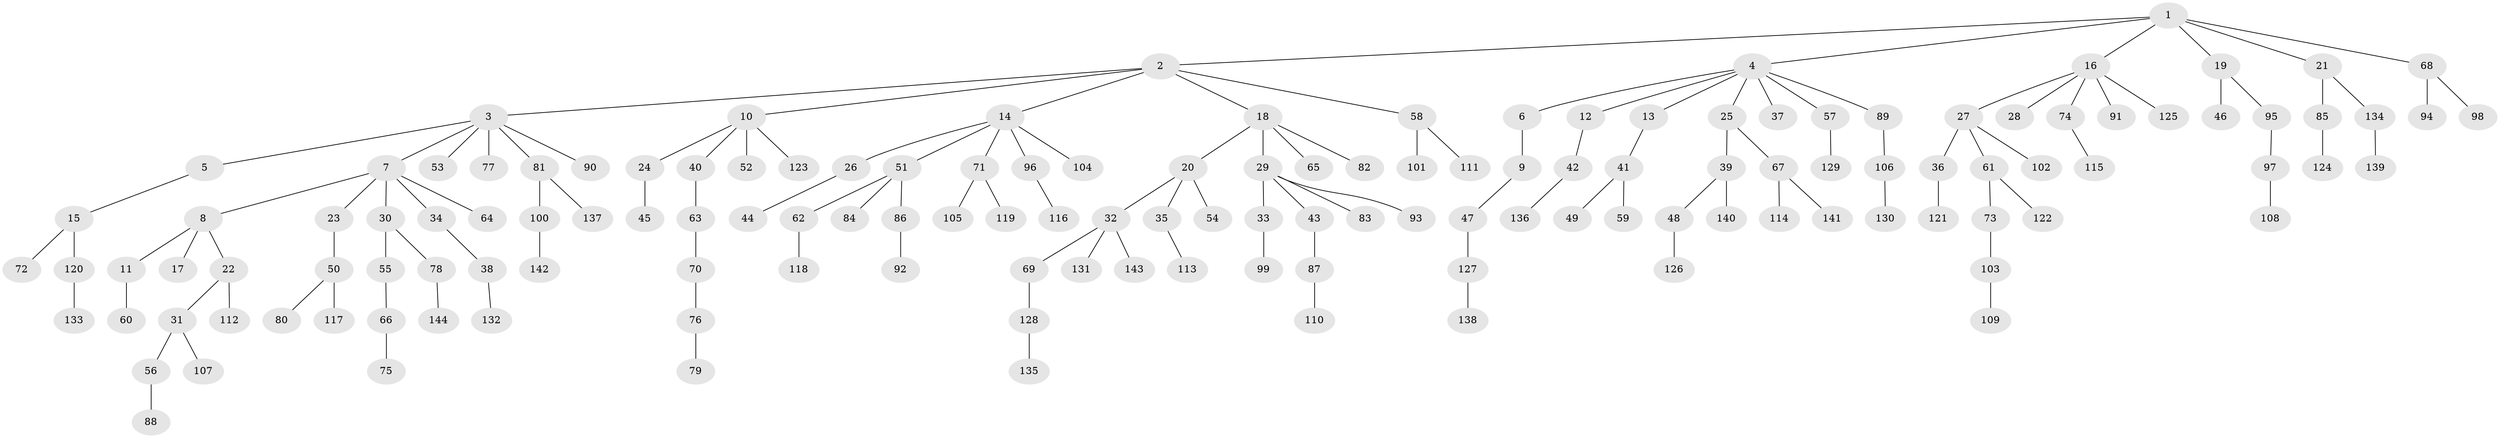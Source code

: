 // coarse degree distribution, {9: 0.023255813953488372, 7: 0.046511627906976744, 8: 0.023255813953488372, 2: 0.18604651162790697, 1: 0.6744186046511628, 5: 0.023255813953488372, 3: 0.023255813953488372}
// Generated by graph-tools (version 1.1) at 2025/19/03/04/25 18:19:11]
// undirected, 144 vertices, 143 edges
graph export_dot {
graph [start="1"]
  node [color=gray90,style=filled];
  1;
  2;
  3;
  4;
  5;
  6;
  7;
  8;
  9;
  10;
  11;
  12;
  13;
  14;
  15;
  16;
  17;
  18;
  19;
  20;
  21;
  22;
  23;
  24;
  25;
  26;
  27;
  28;
  29;
  30;
  31;
  32;
  33;
  34;
  35;
  36;
  37;
  38;
  39;
  40;
  41;
  42;
  43;
  44;
  45;
  46;
  47;
  48;
  49;
  50;
  51;
  52;
  53;
  54;
  55;
  56;
  57;
  58;
  59;
  60;
  61;
  62;
  63;
  64;
  65;
  66;
  67;
  68;
  69;
  70;
  71;
  72;
  73;
  74;
  75;
  76;
  77;
  78;
  79;
  80;
  81;
  82;
  83;
  84;
  85;
  86;
  87;
  88;
  89;
  90;
  91;
  92;
  93;
  94;
  95;
  96;
  97;
  98;
  99;
  100;
  101;
  102;
  103;
  104;
  105;
  106;
  107;
  108;
  109;
  110;
  111;
  112;
  113;
  114;
  115;
  116;
  117;
  118;
  119;
  120;
  121;
  122;
  123;
  124;
  125;
  126;
  127;
  128;
  129;
  130;
  131;
  132;
  133;
  134;
  135;
  136;
  137;
  138;
  139;
  140;
  141;
  142;
  143;
  144;
  1 -- 2;
  1 -- 4;
  1 -- 16;
  1 -- 19;
  1 -- 21;
  1 -- 68;
  2 -- 3;
  2 -- 10;
  2 -- 14;
  2 -- 18;
  2 -- 58;
  3 -- 5;
  3 -- 7;
  3 -- 53;
  3 -- 77;
  3 -- 81;
  3 -- 90;
  4 -- 6;
  4 -- 12;
  4 -- 13;
  4 -- 25;
  4 -- 37;
  4 -- 57;
  4 -- 89;
  5 -- 15;
  6 -- 9;
  7 -- 8;
  7 -- 23;
  7 -- 30;
  7 -- 34;
  7 -- 64;
  8 -- 11;
  8 -- 17;
  8 -- 22;
  9 -- 47;
  10 -- 24;
  10 -- 40;
  10 -- 52;
  10 -- 123;
  11 -- 60;
  12 -- 42;
  13 -- 41;
  14 -- 26;
  14 -- 51;
  14 -- 71;
  14 -- 96;
  14 -- 104;
  15 -- 72;
  15 -- 120;
  16 -- 27;
  16 -- 28;
  16 -- 74;
  16 -- 91;
  16 -- 125;
  18 -- 20;
  18 -- 29;
  18 -- 65;
  18 -- 82;
  19 -- 46;
  19 -- 95;
  20 -- 32;
  20 -- 35;
  20 -- 54;
  21 -- 85;
  21 -- 134;
  22 -- 31;
  22 -- 112;
  23 -- 50;
  24 -- 45;
  25 -- 39;
  25 -- 67;
  26 -- 44;
  27 -- 36;
  27 -- 61;
  27 -- 102;
  29 -- 33;
  29 -- 43;
  29 -- 83;
  29 -- 93;
  30 -- 55;
  30 -- 78;
  31 -- 56;
  31 -- 107;
  32 -- 69;
  32 -- 131;
  32 -- 143;
  33 -- 99;
  34 -- 38;
  35 -- 113;
  36 -- 121;
  38 -- 132;
  39 -- 48;
  39 -- 140;
  40 -- 63;
  41 -- 49;
  41 -- 59;
  42 -- 136;
  43 -- 87;
  47 -- 127;
  48 -- 126;
  50 -- 80;
  50 -- 117;
  51 -- 62;
  51 -- 84;
  51 -- 86;
  55 -- 66;
  56 -- 88;
  57 -- 129;
  58 -- 101;
  58 -- 111;
  61 -- 73;
  61 -- 122;
  62 -- 118;
  63 -- 70;
  66 -- 75;
  67 -- 114;
  67 -- 141;
  68 -- 94;
  68 -- 98;
  69 -- 128;
  70 -- 76;
  71 -- 105;
  71 -- 119;
  73 -- 103;
  74 -- 115;
  76 -- 79;
  78 -- 144;
  81 -- 100;
  81 -- 137;
  85 -- 124;
  86 -- 92;
  87 -- 110;
  89 -- 106;
  95 -- 97;
  96 -- 116;
  97 -- 108;
  100 -- 142;
  103 -- 109;
  106 -- 130;
  120 -- 133;
  127 -- 138;
  128 -- 135;
  134 -- 139;
}
